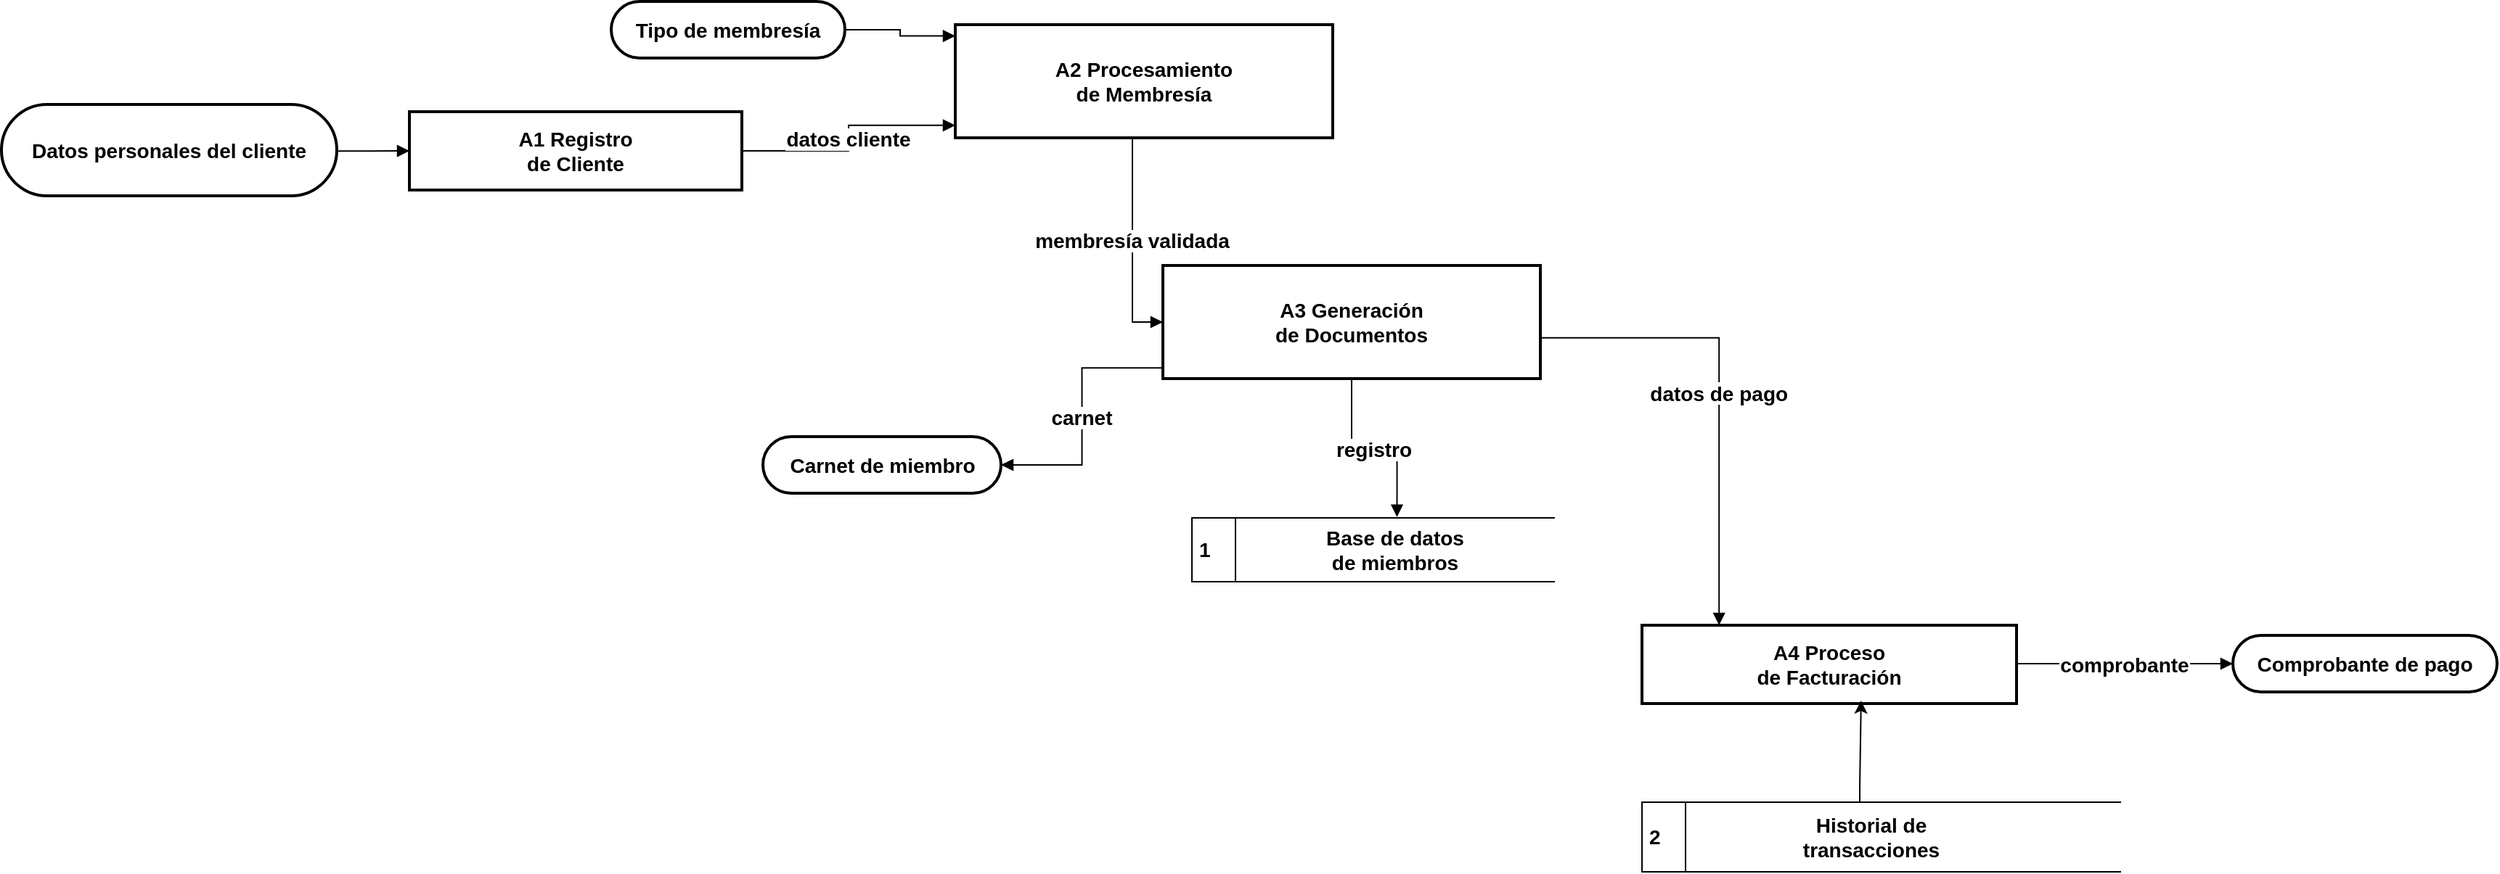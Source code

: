 <mxfile version="28.0.4">
  <diagram name="Page-1" id="sX5UAU_ZHsNCuBW0D5zK">
    <mxGraphModel dx="953" dy="550" grid="1" gridSize="10" guides="1" tooltips="1" connect="1" arrows="1" fold="1" page="1" pageScale="1" pageWidth="850" pageHeight="1100" math="0" shadow="0">
      <root>
        <mxCell id="0" />
        <mxCell id="1" parent="0" />
        <mxCell id="nSBrpyc1NGZLhtPeb2lM-1" value="Datos personales del cliente" style="rounded=1;whiteSpace=wrap;arcSize=50;strokeWidth=2;fontSize=14;fontStyle=1" parent="1" vertex="1">
          <mxGeometry x="20" y="361" width="231" height="63" as="geometry" />
        </mxCell>
        <mxCell id="nSBrpyc1NGZLhtPeb2lM-2" value="A1 Registro&#xa;de Cliente" style="whiteSpace=wrap;strokeWidth=2;fontSize=14;fontStyle=1" parent="1" vertex="1">
          <mxGeometry x="301" y="366" width="229" height="54" as="geometry" />
        </mxCell>
        <mxCell id="nSBrpyc1NGZLhtPeb2lM-3" value="Tipo de membresía" style="rounded=1;whiteSpace=wrap;arcSize=50;strokeWidth=2;fontSize=14;fontStyle=1" parent="1" vertex="1">
          <mxGeometry x="440" y="290" width="161" height="39" as="geometry" />
        </mxCell>
        <mxCell id="nSBrpyc1NGZLhtPeb2lM-4" value="A2 Procesamiento&#xa;de Membresía" style="whiteSpace=wrap;strokeWidth=2;fontSize=14;fontStyle=1" parent="1" vertex="1">
          <mxGeometry x="677" y="306" width="260" height="78" as="geometry" />
        </mxCell>
        <mxCell id="nSBrpyc1NGZLhtPeb2lM-5" value="A3 Generación&#xa;de Documentos" style="whiteSpace=wrap;strokeWidth=2;fontSize=14;fontStyle=1" parent="1" vertex="1">
          <mxGeometry x="820" y="472" width="260" height="78" as="geometry" />
        </mxCell>
        <mxCell id="nSBrpyc1NGZLhtPeb2lM-6" value="&lt;font style=&quot;font-size: 14px;&quot;&gt;&lt;b&gt;1&amp;nbsp;&lt;/b&gt;&lt;/font&gt;" style="html=1;dashed=0;whiteSpace=wrap;shape=mxgraph.dfd.dataStoreID;align=left;spacingLeft=3;points=[[0,0],[0.5,0],[1,0],[0,0.5],[1,0.5],[0,1],[0.5,1],[1,1]];" parent="1" vertex="1">
          <mxGeometry x="840" y="646" width="250" height="44" as="geometry" />
        </mxCell>
        <mxCell id="nSBrpyc1NGZLhtPeb2lM-7" value="A4 Proceso&#xa;de Facturación" style="whiteSpace=wrap;strokeWidth=2;fontSize=14;fontStyle=1" parent="1" vertex="1">
          <mxGeometry x="1150" y="720" width="258" height="54" as="geometry" />
        </mxCell>
        <mxCell id="nSBrpyc1NGZLhtPeb2lM-8" value="&lt;font style=&quot;font-size: 14px;&quot;&gt;&lt;b&gt;2&amp;nbsp;&lt;/b&gt;&lt;/font&gt;" style="html=1;dashed=0;whiteSpace=wrap;shape=mxgraph.dfd.dataStoreID;align=left;spacingLeft=3;points=[[0,0],[0.5,0],[1,0],[0,0.5],[1,0.5],[0,1],[0.5,1],[1,1]];" parent="1" vertex="1">
          <mxGeometry x="1150" y="842" width="330" height="48" as="geometry" />
        </mxCell>
        <mxCell id="nSBrpyc1NGZLhtPeb2lM-9" value="Comprobante de pago" style="rounded=1;whiteSpace=wrap;arcSize=50;strokeWidth=2;fontSize=14;fontStyle=1" parent="1" vertex="1">
          <mxGeometry x="1557" y="727" width="182" height="39" as="geometry" />
        </mxCell>
        <mxCell id="nSBrpyc1NGZLhtPeb2lM-10" value="Carnet de miembro" style="rounded=1;whiteSpace=wrap;arcSize=50;strokeWidth=2;fontSize=14;fontStyle=1" parent="1" vertex="1">
          <mxGeometry x="544.5" y="590" width="164" height="39" as="geometry" />
        </mxCell>
        <mxCell id="nSBrpyc1NGZLhtPeb2lM-11" value="" style="curved=1;startArrow=none;endArrow=block;exitX=1;exitY=0.51;entryX=0;entryY=0.5;rounded=0;" parent="1" source="nSBrpyc1NGZLhtPeb2lM-1" target="nSBrpyc1NGZLhtPeb2lM-2" edge="1">
          <mxGeometry relative="1" as="geometry">
            <Array as="points" />
          </mxGeometry>
        </mxCell>
        <mxCell id="nSBrpyc1NGZLhtPeb2lM-12" value="" style="startArrow=none;endArrow=block;exitX=1;exitY=0.5;entryX=0;entryY=0.1;rounded=0;edgeStyle=orthogonalEdgeStyle;" parent="1" source="nSBrpyc1NGZLhtPeb2lM-3" target="nSBrpyc1NGZLhtPeb2lM-4" edge="1">
          <mxGeometry relative="1" as="geometry" />
        </mxCell>
        <mxCell id="nSBrpyc1NGZLhtPeb2lM-13" value="datos cliente" style="startArrow=none;endArrow=block;exitX=1;exitY=0.5;entryX=0;entryY=0.89;rounded=0;edgeStyle=orthogonalEdgeStyle;fontSize=14;fontStyle=1" parent="1" source="nSBrpyc1NGZLhtPeb2lM-2" target="nSBrpyc1NGZLhtPeb2lM-4" edge="1">
          <mxGeometry relative="1" as="geometry" />
        </mxCell>
        <mxCell id="nSBrpyc1NGZLhtPeb2lM-14" value="membresía validada" style="startArrow=none;endArrow=block;entryX=0;entryY=0.5;rounded=0;edgeStyle=orthogonalEdgeStyle;exitX=0.5;exitY=1;exitDx=0;exitDy=0;fontSize=14;fontStyle=1" parent="1" source="nSBrpyc1NGZLhtPeb2lM-4" target="nSBrpyc1NGZLhtPeb2lM-5" edge="1">
          <mxGeometry relative="1" as="geometry">
            <Array as="points">
              <mxPoint x="799" y="384" />
              <mxPoint x="799" y="511" />
            </Array>
            <mxPoint x="771.5" y="306" as="sourcePoint" />
          </mxGeometry>
        </mxCell>
        <mxCell id="nSBrpyc1NGZLhtPeb2lM-15" value="registro" style="startArrow=none;endArrow=block;exitX=0.5;exitY=1;entryX=0.565;entryY=-0.015;rounded=0;exitDx=0;exitDy=0;edgeStyle=orthogonalEdgeStyle;entryDx=0;entryDy=0;entryPerimeter=0;fontSize=14;fontStyle=1" parent="1" source="nSBrpyc1NGZLhtPeb2lM-5" target="nSBrpyc1NGZLhtPeb2lM-6" edge="1">
          <mxGeometry relative="1" as="geometry" />
        </mxCell>
        <mxCell id="nSBrpyc1NGZLhtPeb2lM-16" value="datos de pago" style="startArrow=none;endArrow=block;exitX=1;exitY=0.64;entryX=0.2;entryY=-0.01;rounded=0;edgeStyle=orthogonalEdgeStyle;fontSize=14;fontStyle=1" parent="1" source="nSBrpyc1NGZLhtPeb2lM-5" target="nSBrpyc1NGZLhtPeb2lM-7" edge="1">
          <mxGeometry relative="1" as="geometry" />
        </mxCell>
        <mxCell id="nSBrpyc1NGZLhtPeb2lM-18" value="comprobante" style="curved=1;startArrow=none;endArrow=block;exitX=1;exitY=0.49;entryX=0;entryY=0.5;rounded=0;fontSize=14;fontStyle=1" parent="1" source="nSBrpyc1NGZLhtPeb2lM-7" target="nSBrpyc1NGZLhtPeb2lM-9" edge="1">
          <mxGeometry relative="1" as="geometry">
            <Array as="points" />
          </mxGeometry>
        </mxCell>
        <mxCell id="nSBrpyc1NGZLhtPeb2lM-19" value="carnet" style="startArrow=none;endArrow=block;exitX=-0.001;exitY=0.905;entryX=1;entryY=0.5;rounded=0;edgeStyle=orthogonalEdgeStyle;exitDx=0;exitDy=0;exitPerimeter=0;entryDx=0;entryDy=0;fontSize=14;fontStyle=1" parent="1" source="nSBrpyc1NGZLhtPeb2lM-5" target="nSBrpyc1NGZLhtPeb2lM-10" edge="1">
          <mxGeometry relative="1" as="geometry" />
        </mxCell>
        <mxCell id="nSBrpyc1NGZLhtPeb2lM-22" style="edgeStyle=orthogonalEdgeStyle;rounded=0;orthogonalLoop=1;jettySize=auto;html=1;exitX=0.5;exitY=0;exitDx=0;exitDy=0;exitPerimeter=0;entryX=0.585;entryY=0.963;entryDx=0;entryDy=0;entryPerimeter=0;" parent="1" source="nSBrpyc1NGZLhtPeb2lM-8" target="nSBrpyc1NGZLhtPeb2lM-7" edge="1">
          <mxGeometry relative="1" as="geometry">
            <Array as="points">
              <mxPoint x="1300" y="832" />
              <mxPoint x="1301" y="832" />
            </Array>
          </mxGeometry>
        </mxCell>
        <mxCell id="BAcpn7GDQTHssYIYuJxS-3" value="&lt;font style=&quot;font-size: 14px;&quot;&gt;&lt;b&gt;&lt;span style=&quot;text-align: left;&quot;&gt;Base de datos&lt;/span&gt;&lt;br style=&quot;text-align: left;&quot;&gt;&lt;span style=&quot;text-align: left;&quot;&gt;de miembros&lt;/span&gt;&lt;/b&gt;&lt;/font&gt;" style="text;html=1;align=center;verticalAlign=middle;whiteSpace=wrap;rounded=0;" vertex="1" parent="1">
          <mxGeometry x="880" y="653" width="200" height="30" as="geometry" />
        </mxCell>
        <mxCell id="BAcpn7GDQTHssYIYuJxS-4" value="&lt;b&gt;&lt;font style=&quot;font-size: 14px;&quot;&gt;&lt;span style=&quot;text-align: left;&quot;&gt;Historial de&lt;/span&gt;&lt;br style=&quot;text-align: left;&quot;&gt;&lt;span style=&quot;text-align: left;&quot;&gt;transacciones&lt;/span&gt;&lt;/font&gt;&lt;/b&gt;" style="text;html=1;align=center;verticalAlign=middle;whiteSpace=wrap;rounded=0;" vertex="1" parent="1">
          <mxGeometry x="1208" y="851" width="200" height="30" as="geometry" />
        </mxCell>
      </root>
    </mxGraphModel>
  </diagram>
</mxfile>
